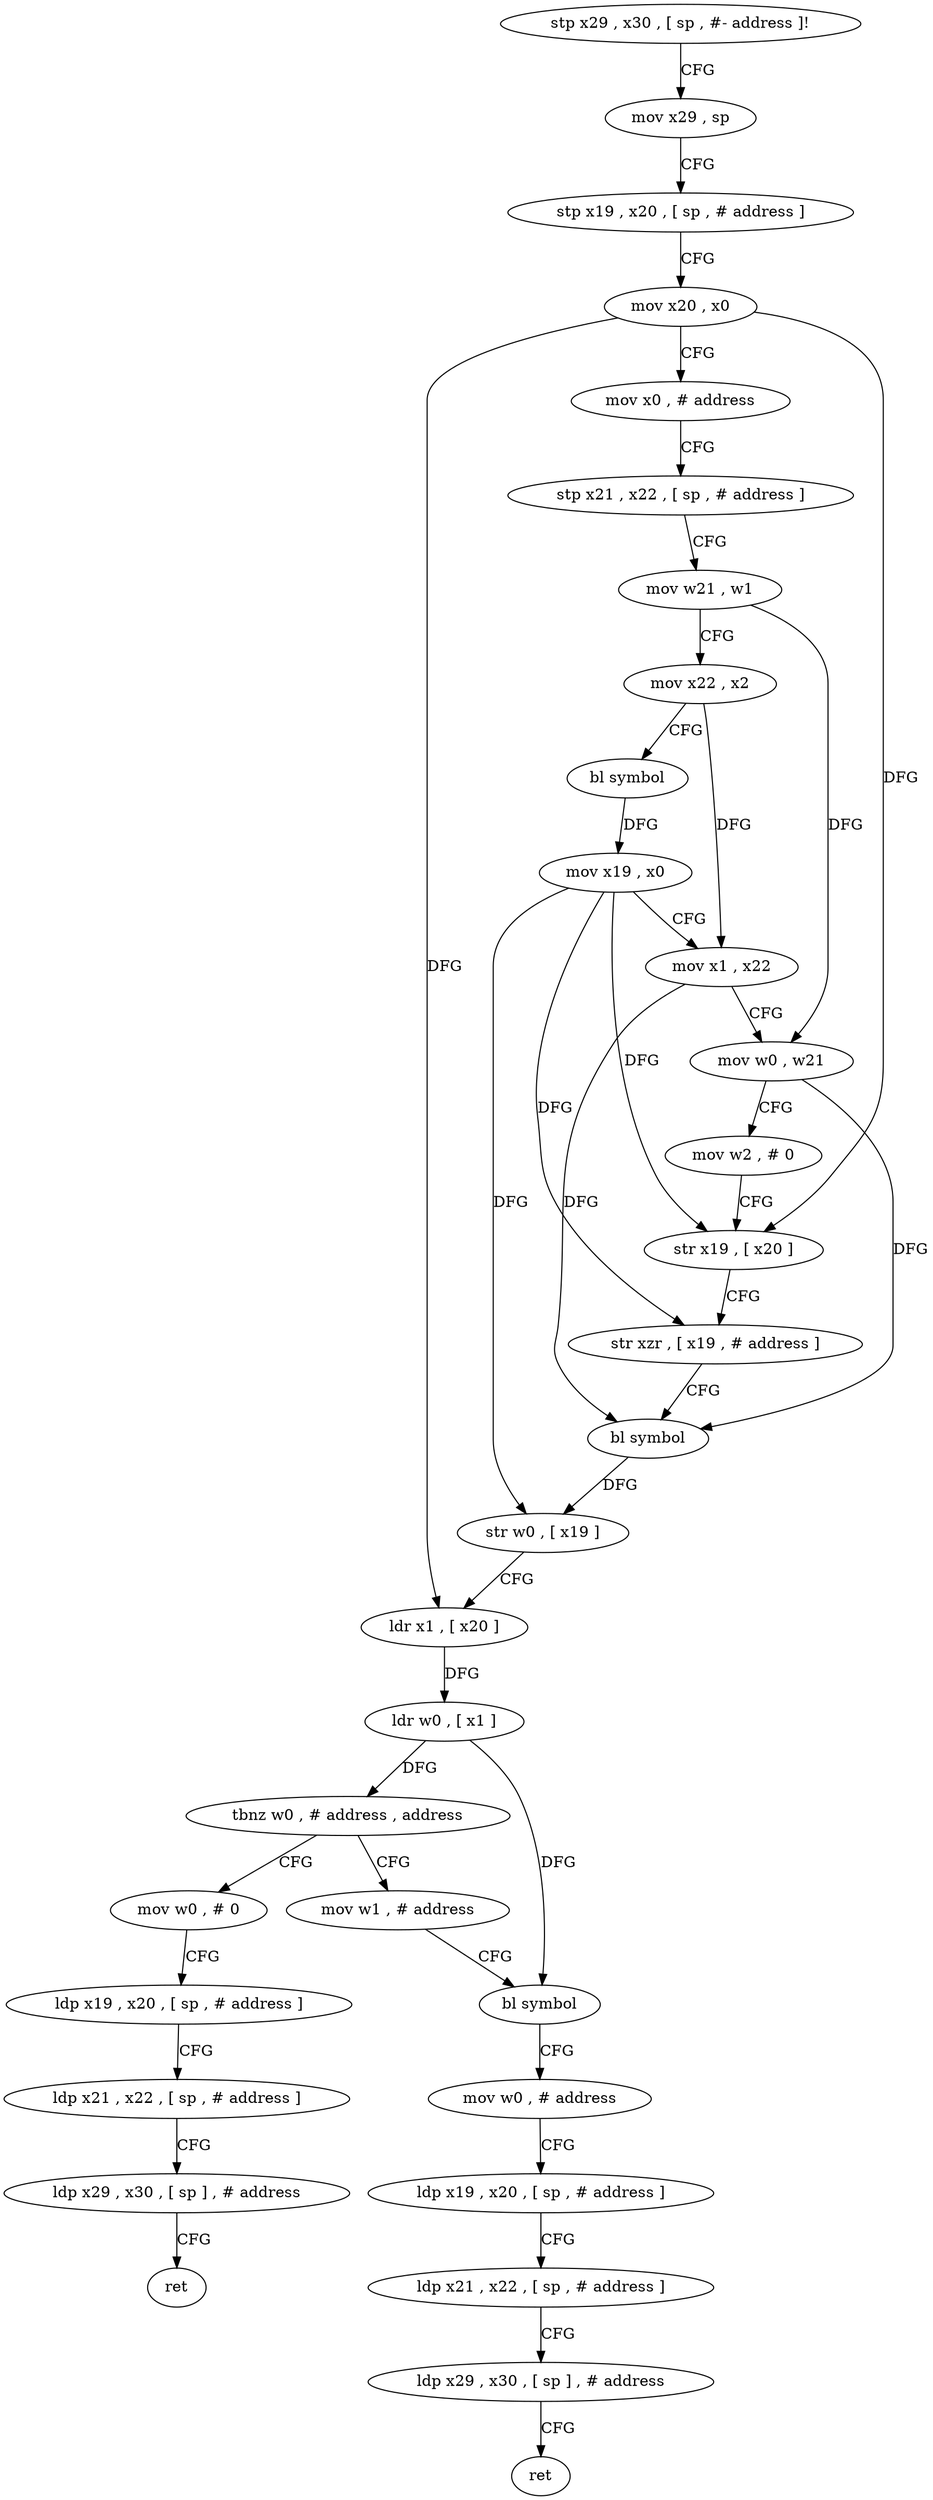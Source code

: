 digraph "func" {
"4219736" [label = "stp x29 , x30 , [ sp , #- address ]!" ]
"4219740" [label = "mov x29 , sp" ]
"4219744" [label = "stp x19 , x20 , [ sp , # address ]" ]
"4219748" [label = "mov x20 , x0" ]
"4219752" [label = "mov x0 , # address" ]
"4219756" [label = "stp x21 , x22 , [ sp , # address ]" ]
"4219760" [label = "mov w21 , w1" ]
"4219764" [label = "mov x22 , x2" ]
"4219768" [label = "bl symbol" ]
"4219772" [label = "mov x19 , x0" ]
"4219776" [label = "mov x1 , x22" ]
"4219780" [label = "mov w0 , w21" ]
"4219784" [label = "mov w2 , # 0" ]
"4219788" [label = "str x19 , [ x20 ]" ]
"4219792" [label = "str xzr , [ x19 , # address ]" ]
"4219796" [label = "bl symbol" ]
"4219800" [label = "str w0 , [ x19 ]" ]
"4219804" [label = "ldr x1 , [ x20 ]" ]
"4219808" [label = "ldr w0 , [ x1 ]" ]
"4219812" [label = "tbnz w0 , # address , address" ]
"4219848" [label = "mov w0 , # 0" ]
"4219816" [label = "mov w1 , # address" ]
"4219852" [label = "ldp x19 , x20 , [ sp , # address ]" ]
"4219856" [label = "ldp x21 , x22 , [ sp , # address ]" ]
"4219860" [label = "ldp x29 , x30 , [ sp ] , # address" ]
"4219864" [label = "ret" ]
"4219820" [label = "bl symbol" ]
"4219824" [label = "mov w0 , # address" ]
"4219828" [label = "ldp x19 , x20 , [ sp , # address ]" ]
"4219832" [label = "ldp x21 , x22 , [ sp , # address ]" ]
"4219836" [label = "ldp x29 , x30 , [ sp ] , # address" ]
"4219840" [label = "ret" ]
"4219736" -> "4219740" [ label = "CFG" ]
"4219740" -> "4219744" [ label = "CFG" ]
"4219744" -> "4219748" [ label = "CFG" ]
"4219748" -> "4219752" [ label = "CFG" ]
"4219748" -> "4219788" [ label = "DFG" ]
"4219748" -> "4219804" [ label = "DFG" ]
"4219752" -> "4219756" [ label = "CFG" ]
"4219756" -> "4219760" [ label = "CFG" ]
"4219760" -> "4219764" [ label = "CFG" ]
"4219760" -> "4219780" [ label = "DFG" ]
"4219764" -> "4219768" [ label = "CFG" ]
"4219764" -> "4219776" [ label = "DFG" ]
"4219768" -> "4219772" [ label = "DFG" ]
"4219772" -> "4219776" [ label = "CFG" ]
"4219772" -> "4219788" [ label = "DFG" ]
"4219772" -> "4219792" [ label = "DFG" ]
"4219772" -> "4219800" [ label = "DFG" ]
"4219776" -> "4219780" [ label = "CFG" ]
"4219776" -> "4219796" [ label = "DFG" ]
"4219780" -> "4219784" [ label = "CFG" ]
"4219780" -> "4219796" [ label = "DFG" ]
"4219784" -> "4219788" [ label = "CFG" ]
"4219788" -> "4219792" [ label = "CFG" ]
"4219792" -> "4219796" [ label = "CFG" ]
"4219796" -> "4219800" [ label = "DFG" ]
"4219800" -> "4219804" [ label = "CFG" ]
"4219804" -> "4219808" [ label = "DFG" ]
"4219808" -> "4219812" [ label = "DFG" ]
"4219808" -> "4219820" [ label = "DFG" ]
"4219812" -> "4219848" [ label = "CFG" ]
"4219812" -> "4219816" [ label = "CFG" ]
"4219848" -> "4219852" [ label = "CFG" ]
"4219816" -> "4219820" [ label = "CFG" ]
"4219852" -> "4219856" [ label = "CFG" ]
"4219856" -> "4219860" [ label = "CFG" ]
"4219860" -> "4219864" [ label = "CFG" ]
"4219820" -> "4219824" [ label = "CFG" ]
"4219824" -> "4219828" [ label = "CFG" ]
"4219828" -> "4219832" [ label = "CFG" ]
"4219832" -> "4219836" [ label = "CFG" ]
"4219836" -> "4219840" [ label = "CFG" ]
}
